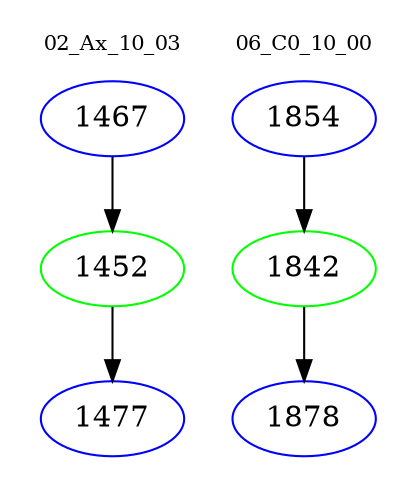 digraph{
subgraph cluster_0 {
color = white
label = "02_Ax_10_03";
fontsize=10;
T0_1467 [label="1467", color="blue"]
T0_1467 -> T0_1452 [color="black"]
T0_1452 [label="1452", color="green"]
T0_1452 -> T0_1477 [color="black"]
T0_1477 [label="1477", color="blue"]
}
subgraph cluster_1 {
color = white
label = "06_C0_10_00";
fontsize=10;
T1_1854 [label="1854", color="blue"]
T1_1854 -> T1_1842 [color="black"]
T1_1842 [label="1842", color="green"]
T1_1842 -> T1_1878 [color="black"]
T1_1878 [label="1878", color="blue"]
}
}
